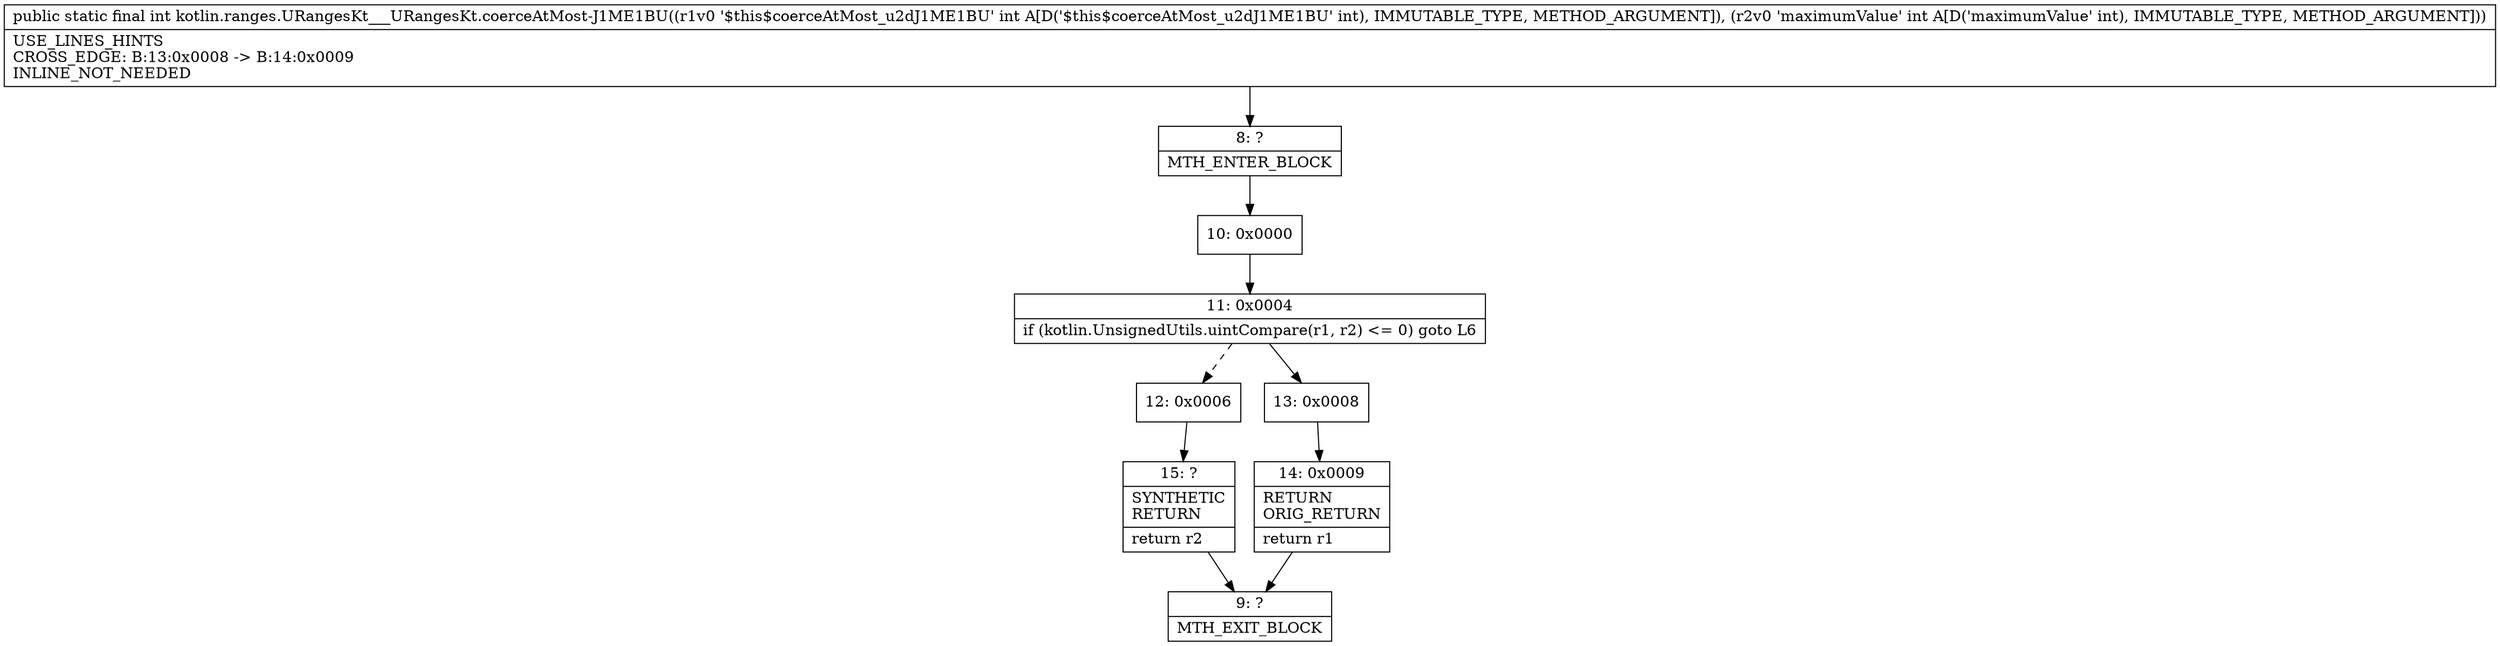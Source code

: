 digraph "CFG forkotlin.ranges.URangesKt___URangesKt.coerceAtMost\-J1ME1BU(II)I" {
Node_8 [shape=record,label="{8\:\ ?|MTH_ENTER_BLOCK\l}"];
Node_10 [shape=record,label="{10\:\ 0x0000}"];
Node_11 [shape=record,label="{11\:\ 0x0004|if (kotlin.UnsignedUtils.uintCompare(r1, r2) \<= 0) goto L6\l}"];
Node_12 [shape=record,label="{12\:\ 0x0006}"];
Node_15 [shape=record,label="{15\:\ ?|SYNTHETIC\lRETURN\l|return r2\l}"];
Node_9 [shape=record,label="{9\:\ ?|MTH_EXIT_BLOCK\l}"];
Node_13 [shape=record,label="{13\:\ 0x0008}"];
Node_14 [shape=record,label="{14\:\ 0x0009|RETURN\lORIG_RETURN\l|return r1\l}"];
MethodNode[shape=record,label="{public static final int kotlin.ranges.URangesKt___URangesKt.coerceAtMost\-J1ME1BU((r1v0 '$this$coerceAtMost_u2dJ1ME1BU' int A[D('$this$coerceAtMost_u2dJ1ME1BU' int), IMMUTABLE_TYPE, METHOD_ARGUMENT]), (r2v0 'maximumValue' int A[D('maximumValue' int), IMMUTABLE_TYPE, METHOD_ARGUMENT]))  | USE_LINES_HINTS\lCROSS_EDGE: B:13:0x0008 \-\> B:14:0x0009\lINLINE_NOT_NEEDED\l}"];
MethodNode -> Node_8;Node_8 -> Node_10;
Node_10 -> Node_11;
Node_11 -> Node_12[style=dashed];
Node_11 -> Node_13;
Node_12 -> Node_15;
Node_15 -> Node_9;
Node_13 -> Node_14;
Node_14 -> Node_9;
}

